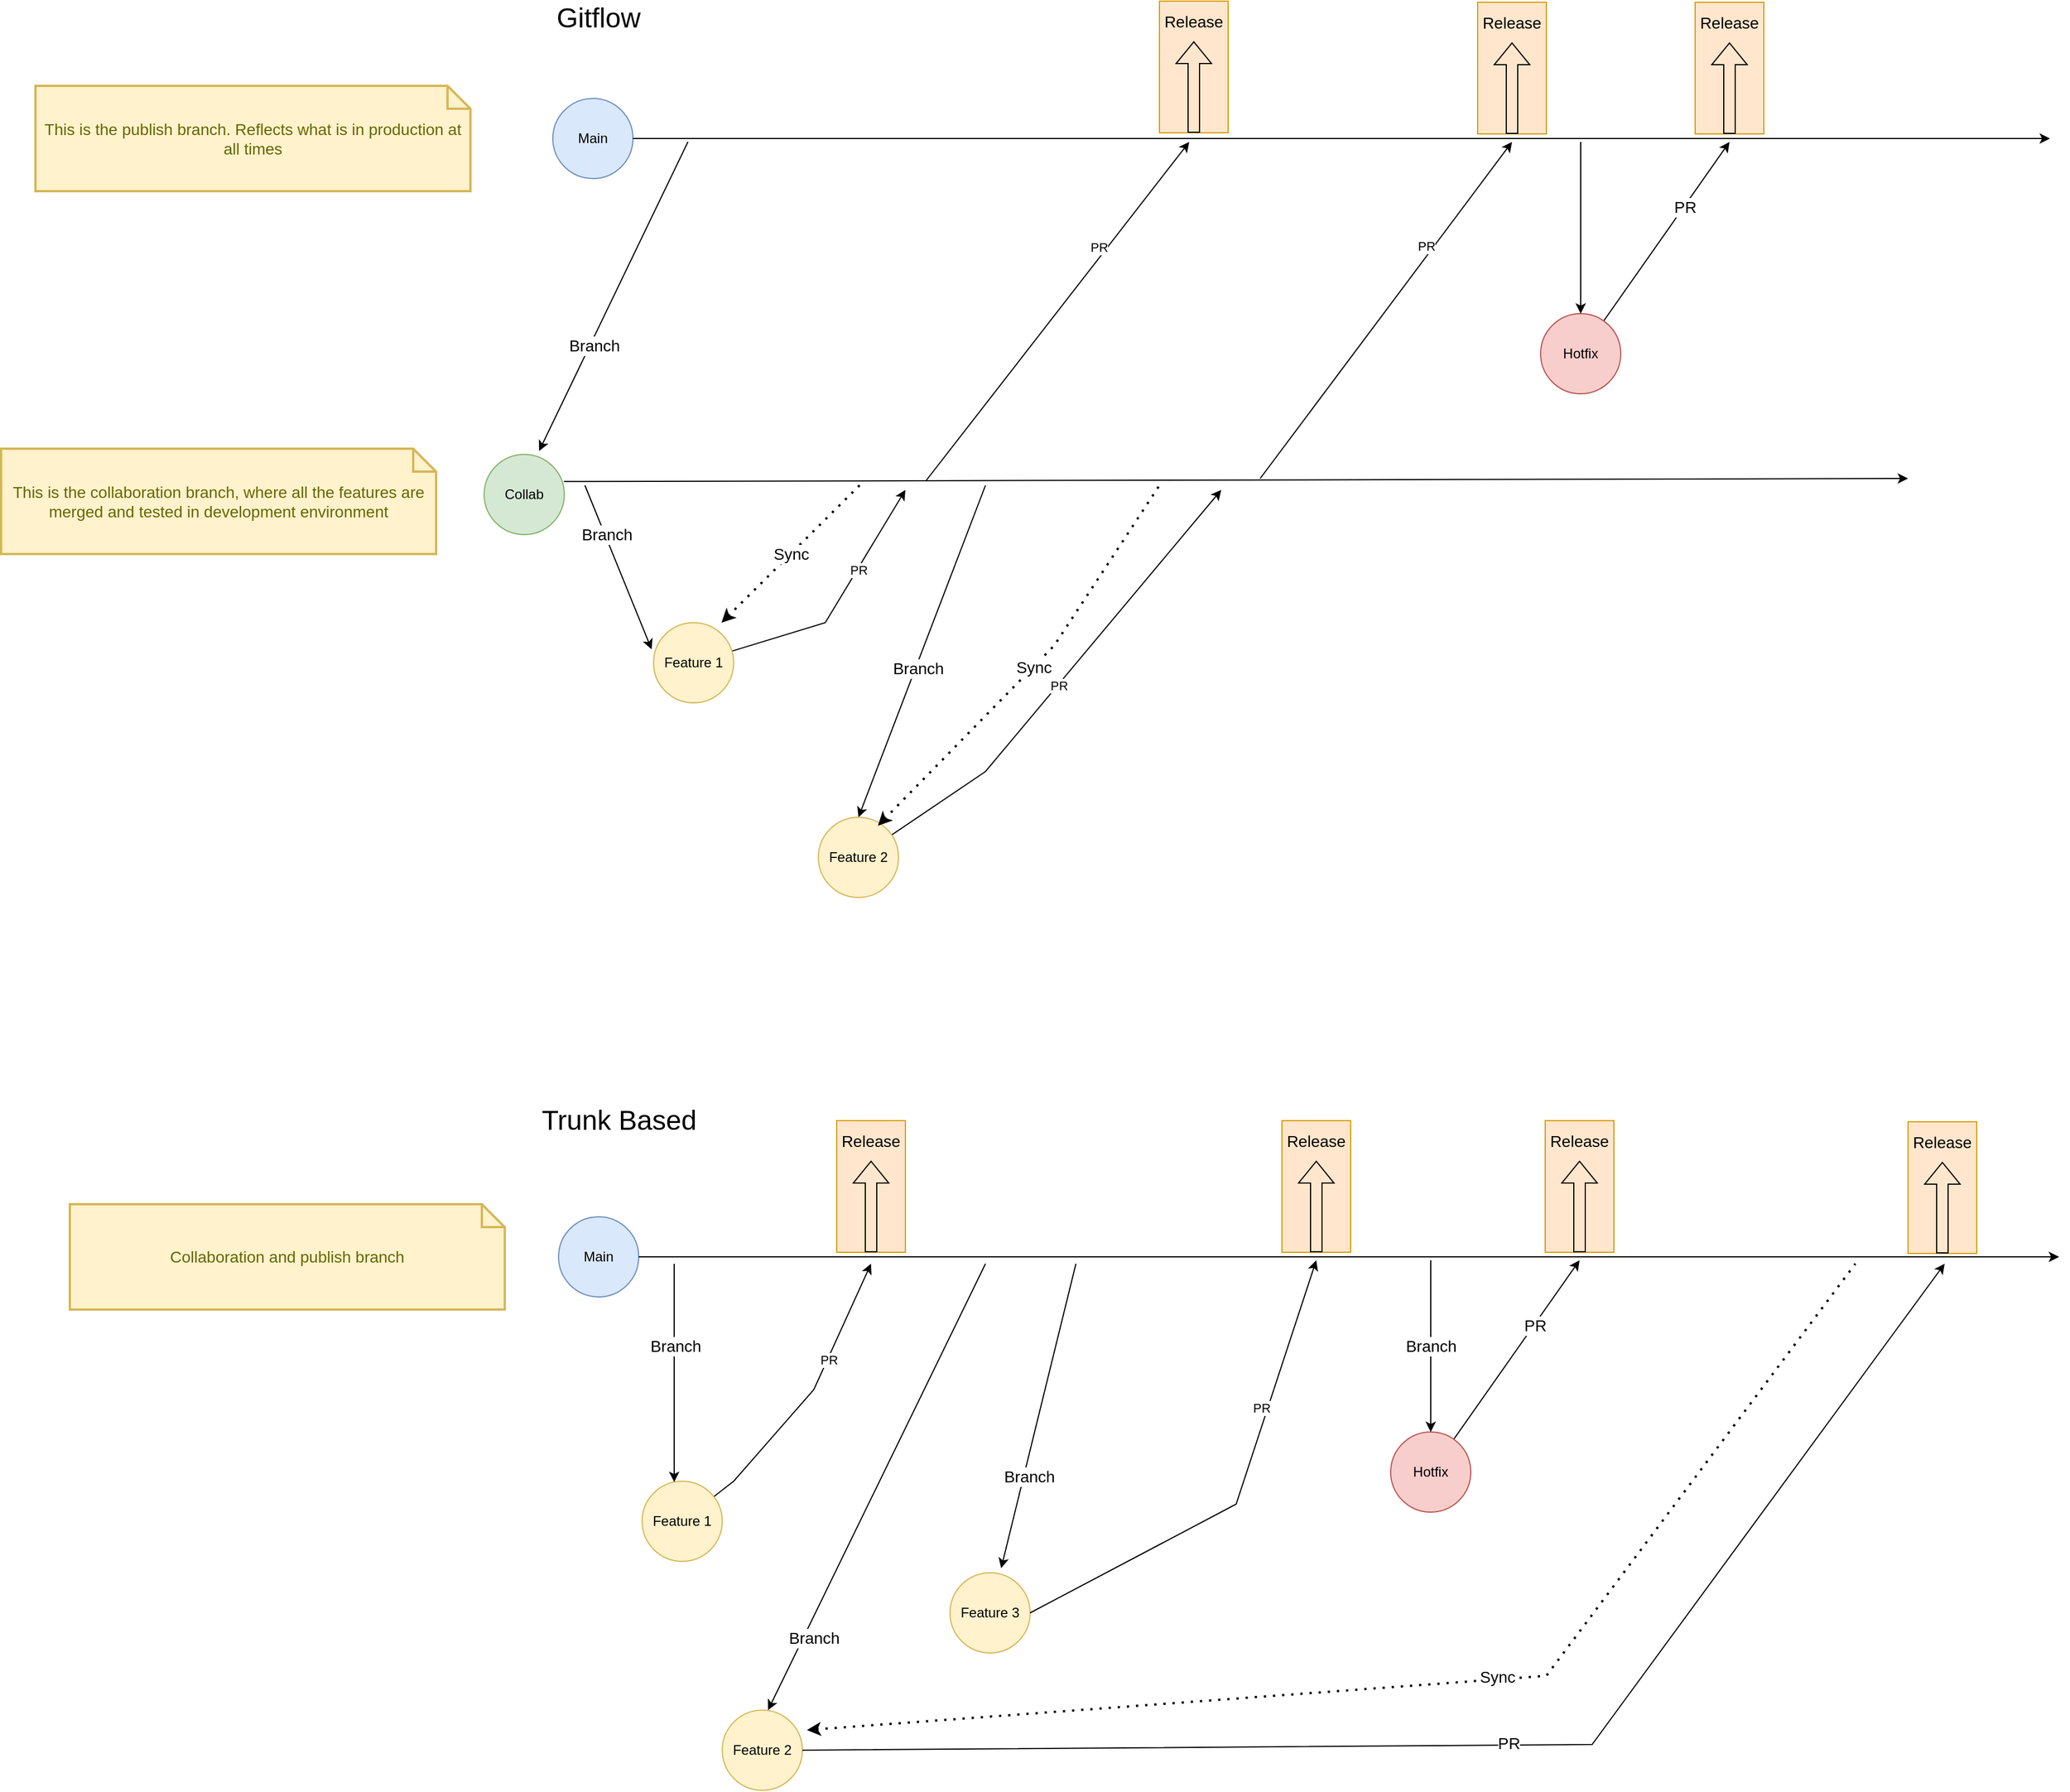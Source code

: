 <mxfile version="17.4.6" type="google"><diagram id="yPxyJZ8AM_hMuL3Unpa9" name="complex gitflow"><mxGraphModel grid="1" page="1" gridSize="10" guides="1" tooltips="1" connect="1" arrows="1" fold="1" pageScale="1" pageWidth="1100" pageHeight="850" math="0" shadow="0"><root><mxCell id="0"/><mxCell id="1" parent="0"/><mxCell id="uUmc51r8O_7iDThOVRPK-1" value="Main" style="ellipse;whiteSpace=wrap;html=1;aspect=fixed;fillColor=#dae8fc;strokeColor=#6c8ebf;" vertex="1" parent="1"><mxGeometry x="492" y="132" width="70" height="70" as="geometry"/></mxCell><mxCell id="uUmc51r8O_7iDThOVRPK-6" style="edgeStyle=none;rounded=0;orthogonalLoop=1;jettySize=auto;html=1;endArrow=classic;endFill=1;entryX=0.5;entryY=0;entryDx=0;entryDy=0;" edge="1" parent="1" target="uUmc51r8O_7iDThOVRPK-4"><mxGeometry relative="1" as="geometry"><mxPoint x="870" y="470" as="sourcePoint"/><mxPoint x="707" y="594" as="targetPoint"/></mxGeometry></mxCell><mxCell id="uUmc51r8O_7iDThOVRPK-86" value="Branch" style="edgeLabel;html=1;align=center;verticalAlign=middle;resizable=0;points=[];fontSize=14;" connectable="0" vertex="1" parent="uUmc51r8O_7iDThOVRPK-6"><mxGeometry x="0.098" y="2" relative="1" as="geometry"><mxPoint as="offset"/></mxGeometry></mxCell><mxCell id="uUmc51r8O_7iDThOVRPK-7" style="edgeStyle=none;rounded=0;orthogonalLoop=1;jettySize=auto;html=1;entryX=-0.024;entryY=0.333;entryDx=0;entryDy=0;endArrow=classic;endFill=1;entryPerimeter=0;" edge="1" parent="1" target="uUmc51r8O_7iDThOVRPK-5"><mxGeometry relative="1" as="geometry"><mxPoint x="520" y="470" as="sourcePoint"/></mxGeometry></mxCell><mxCell id="uUmc51r8O_7iDThOVRPK-85" value="Branch" style="edgeLabel;html=1;align=center;verticalAlign=middle;resizable=0;points=[];fontSize=14;" connectable="0" vertex="1" parent="uUmc51r8O_7iDThOVRPK-7"><mxGeometry x="-0.391" y="1" relative="1" as="geometry"><mxPoint as="offset"/></mxGeometry></mxCell><mxCell id="uUmc51r8O_7iDThOVRPK-2" value="Collab" style="ellipse;whiteSpace=wrap;html=1;aspect=fixed;fillColor=#d5e8d4;strokeColor=#82b366;" vertex="1" parent="1"><mxGeometry x="432" y="443" width="70" height="70" as="geometry"/></mxCell><mxCell id="uUmc51r8O_7iDThOVRPK-12" style="edgeStyle=none;rounded=0;orthogonalLoop=1;jettySize=auto;html=1;endArrow=classic;endFill=1;" edge="1" parent="1" source="uUmc51r8O_7iDThOVRPK-4"><mxGeometry relative="1" as="geometry"><mxPoint x="1076" y="474" as="targetPoint"/><Array as="points"><mxPoint x="870" y="720"/></Array></mxGeometry></mxCell><mxCell id="uUmc51r8O_7iDThOVRPK-13" value="PR" style="edgeLabel;html=1;align=center;verticalAlign=middle;resizable=0;points=[];" connectable="0" vertex="1" parent="uUmc51r8O_7iDThOVRPK-12"><mxGeometry x="-0.058" relative="1" as="geometry"><mxPoint as="offset"/></mxGeometry></mxCell><mxCell id="uUmc51r8O_7iDThOVRPK-4" value="Feature 2" style="ellipse;whiteSpace=wrap;html=1;aspect=fixed;fillColor=#fff2cc;strokeColor=#d6b656;" vertex="1" parent="1"><mxGeometry x="724" y="760" width="70" height="70" as="geometry"/></mxCell><mxCell id="uUmc51r8O_7iDThOVRPK-10" style="edgeStyle=none;rounded=0;orthogonalLoop=1;jettySize=auto;html=1;endArrow=classic;endFill=1;" edge="1" parent="1" source="uUmc51r8O_7iDThOVRPK-5"><mxGeometry relative="1" as="geometry"><mxPoint x="800" y="474" as="targetPoint"/><Array as="points"><mxPoint x="730" y="590"/></Array></mxGeometry></mxCell><mxCell id="uUmc51r8O_7iDThOVRPK-11" value="PR" style="edgeLabel;html=1;align=center;verticalAlign=middle;resizable=0;points=[];" connectable="0" vertex="1" parent="uUmc51r8O_7iDThOVRPK-10"><mxGeometry x="0.27" y="-1" relative="1" as="geometry"><mxPoint as="offset"/></mxGeometry></mxCell><mxCell id="uUmc51r8O_7iDThOVRPK-5" value="Feature 1" style="ellipse;whiteSpace=wrap;html=1;aspect=fixed;fillColor=#fff2cc;strokeColor=#d6b656;" vertex="1" parent="1"><mxGeometry x="580" y="590" width="70" height="70" as="geometry"/></mxCell><mxCell id="uUmc51r8O_7iDThOVRPK-8" value="" style="endArrow=classic;html=1;rounded=0;exitX=0.981;exitY=0.324;exitDx=0;exitDy=0;exitPerimeter=0;" edge="1" parent="1"><mxGeometry width="50" height="50" relative="1" as="geometry"><mxPoint x="501.67" y="466.68" as="sourcePoint"/><mxPoint x="1676" y="464" as="targetPoint"/></mxGeometry></mxCell><mxCell id="uUmc51r8O_7iDThOVRPK-9" value="" style="endArrow=classic;html=1;rounded=0;" edge="1" parent="1" source="uUmc51r8O_7iDThOVRPK-1"><mxGeometry width="50" height="50" relative="1" as="geometry"><mxPoint x="702.66" y="166.5" as="sourcePoint"/><mxPoint x="1800" y="167" as="targetPoint"/></mxGeometry></mxCell><mxCell id="uUmc51r8O_7iDThOVRPK-14" value="" style="endArrow=classic;html=1;rounded=0;" edge="1" parent="1"><mxGeometry width="50" height="50" relative="1" as="geometry"><mxPoint x="818" y="466" as="sourcePoint"/><mxPoint x="1048" y="170" as="targetPoint"/></mxGeometry></mxCell><mxCell id="uUmc51r8O_7iDThOVRPK-15" value="PR" style="edgeLabel;html=1;align=center;verticalAlign=middle;resizable=0;points=[];" connectable="0" vertex="1" parent="uUmc51r8O_7iDThOVRPK-14"><mxGeometry x="0.356" y="6" relative="1" as="geometry"><mxPoint as="offset"/></mxGeometry></mxCell><mxCell id="uUmc51r8O_7iDThOVRPK-16" value="" style="endArrow=classic;html=1;rounded=0;" edge="1" parent="1"><mxGeometry width="50" height="50" relative="1" as="geometry"><mxPoint x="1110" y="464" as="sourcePoint"/><mxPoint x="1330" y="170" as="targetPoint"/></mxGeometry></mxCell><mxCell id="uUmc51r8O_7iDThOVRPK-17" value="PR" style="edgeLabel;html=1;align=center;verticalAlign=middle;resizable=0;points=[];" connectable="0" vertex="1" parent="uUmc51r8O_7iDThOVRPK-16"><mxGeometry x="0.356" y="6" relative="1" as="geometry"><mxPoint as="offset"/></mxGeometry></mxCell><mxCell id="uUmc51r8O_7iDThOVRPK-21" value="&lt;font style=&quot;font-size: 24px&quot;&gt;Gitflow&lt;br&gt;&lt;/font&gt;" style="text;html=1;strokeColor=none;fillColor=none;align=center;verticalAlign=middle;whiteSpace=wrap;rounded=0;" vertex="1" parent="1"><mxGeometry x="502" y="47" width="60" height="30" as="geometry"/></mxCell><mxCell id="uUmc51r8O_7iDThOVRPK-25" value="" style="group;fillColor=#ffe6cc;strokeColor=#d79b00;" connectable="0" vertex="1" parent="1"><mxGeometry x="1022" y="47" width="60" height="115" as="geometry"/></mxCell><mxCell id="uUmc51r8O_7iDThOVRPK-22" value="" style="shape=flexArrow;endArrow=classic;html=1;rounded=0;fontSize=24;" edge="1" parent="uUmc51r8O_7iDThOVRPK-25"><mxGeometry width="50" height="50" relative="1" as="geometry"><mxPoint x="30" y="115" as="sourcePoint"/><mxPoint x="30" y="35" as="targetPoint"/></mxGeometry></mxCell><mxCell id="uUmc51r8O_7iDThOVRPK-24" value="&lt;font style=&quot;font-size: 14px&quot;&gt;Release&lt;/font&gt;" style="text;html=1;strokeColor=none;fillColor=none;align=center;verticalAlign=middle;whiteSpace=wrap;rounded=0;fontSize=24;" vertex="1" parent="uUmc51r8O_7iDThOVRPK-25"><mxGeometry width="60" height="30" as="geometry"/></mxCell><mxCell id="uUmc51r8O_7iDThOVRPK-26" value="" style="group;fillColor=#ffe6cc;strokeColor=#d79b00;" connectable="0" vertex="1" parent="1"><mxGeometry x="1300" y="48" width="60" height="115" as="geometry"/></mxCell><mxCell id="uUmc51r8O_7iDThOVRPK-27" value="" style="shape=flexArrow;endArrow=classic;html=1;rounded=0;fontSize=24;" edge="1" parent="uUmc51r8O_7iDThOVRPK-26"><mxGeometry width="50" height="50" relative="1" as="geometry"><mxPoint x="30" y="115" as="sourcePoint"/><mxPoint x="30" y="35" as="targetPoint"/></mxGeometry></mxCell><mxCell id="uUmc51r8O_7iDThOVRPK-28" value="&lt;font style=&quot;font-size: 14px&quot;&gt;Release&lt;/font&gt;" style="text;html=1;strokeColor=none;fillColor=none;align=center;verticalAlign=middle;whiteSpace=wrap;rounded=0;fontSize=24;" vertex="1" parent="uUmc51r8O_7iDThOVRPK-26"><mxGeometry width="60" height="30" as="geometry"/></mxCell><mxCell id="uUmc51r8O_7iDThOVRPK-31" style="edgeStyle=none;rounded=0;orthogonalLoop=1;jettySize=auto;html=1;fontSize=14;endArrow=classic;endFill=1;" edge="1" parent="1" source="uUmc51r8O_7iDThOVRPK-29"><mxGeometry relative="1" as="geometry"><mxPoint x="1520" y="170" as="targetPoint"/></mxGeometry></mxCell><mxCell id="uUmc51r8O_7iDThOVRPK-32" value="PR" style="edgeLabel;html=1;align=center;verticalAlign=middle;resizable=0;points=[];fontSize=14;" connectable="0" vertex="1" parent="uUmc51r8O_7iDThOVRPK-31"><mxGeometry x="0.278" relative="1" as="geometry"><mxPoint as="offset"/></mxGeometry></mxCell><mxCell id="uUmc51r8O_7iDThOVRPK-29" value="Hotfix" style="ellipse;whiteSpace=wrap;html=1;aspect=fixed;fillColor=#f8cecc;strokeColor=#b85450;" vertex="1" parent="1"><mxGeometry x="1355" y="320" width="70" height="70" as="geometry"/></mxCell><mxCell id="uUmc51r8O_7iDThOVRPK-30" value="" style="endArrow=classic;html=1;rounded=0;fontSize=14;entryX=0.5;entryY=0;entryDx=0;entryDy=0;" edge="1" parent="1" target="uUmc51r8O_7iDThOVRPK-29"><mxGeometry width="50" height="50" relative="1" as="geometry"><mxPoint x="1390" y="170" as="sourcePoint"/><mxPoint x="1450" y="250" as="targetPoint"/></mxGeometry></mxCell><mxCell id="uUmc51r8O_7iDThOVRPK-33" value="" style="group;fillColor=#ffe6cc;strokeColor=#d79b00;" connectable="0" vertex="1" parent="1"><mxGeometry x="1490" y="48" width="60" height="115" as="geometry"/></mxCell><mxCell id="uUmc51r8O_7iDThOVRPK-34" value="" style="shape=flexArrow;endArrow=classic;html=1;rounded=0;fontSize=24;" edge="1" parent="uUmc51r8O_7iDThOVRPK-33"><mxGeometry width="50" height="50" relative="1" as="geometry"><mxPoint x="30" y="115" as="sourcePoint"/><mxPoint x="30" y="35" as="targetPoint"/></mxGeometry></mxCell><mxCell id="uUmc51r8O_7iDThOVRPK-35" value="&lt;font style=&quot;font-size: 14px&quot;&gt;Release&lt;/font&gt;" style="text;html=1;strokeColor=none;fillColor=none;align=center;verticalAlign=middle;whiteSpace=wrap;rounded=0;fontSize=24;" vertex="1" parent="uUmc51r8O_7iDThOVRPK-33"><mxGeometry width="60" height="30" as="geometry"/></mxCell><mxCell id="uUmc51r8O_7iDThOVRPK-39" value="Main" style="ellipse;whiteSpace=wrap;html=1;aspect=fixed;fillColor=#dae8fc;strokeColor=#6c8ebf;" vertex="1" parent="1"><mxGeometry x="497" y="1109" width="70" height="70" as="geometry"/></mxCell><mxCell id="uUmc51r8O_7iDThOVRPK-45" value="Feature 3" style="ellipse;whiteSpace=wrap;html=1;aspect=fixed;fillColor=#fff2cc;strokeColor=#d6b656;" vertex="1" parent="1"><mxGeometry x="839" y="1420" width="70" height="70" as="geometry"/></mxCell><mxCell id="uUmc51r8O_7iDThOVRPK-46" style="edgeStyle=none;rounded=0;orthogonalLoop=1;jettySize=auto;html=1;endArrow=classic;endFill=1;" edge="1" parent="1" source="uUmc51r8O_7iDThOVRPK-48"><mxGeometry relative="1" as="geometry"><mxPoint x="770" y="1150" as="targetPoint"/><Array as="points"><mxPoint x="650" y="1340"/><mxPoint x="720" y="1260"/></Array><mxPoint x="727.563" y="1432.567" as="sourcePoint"/></mxGeometry></mxCell><mxCell id="uUmc51r8O_7iDThOVRPK-47" value="PR" style="edgeLabel;html=1;align=center;verticalAlign=middle;resizable=0;points=[];" connectable="0" vertex="1" parent="uUmc51r8O_7iDThOVRPK-46"><mxGeometry x="0.27" y="-1" relative="1" as="geometry"><mxPoint as="offset"/></mxGeometry></mxCell><mxCell id="uUmc51r8O_7iDThOVRPK-48" value="Feature 1" style="ellipse;whiteSpace=wrap;html=1;aspect=fixed;fillColor=#fff2cc;strokeColor=#d6b656;" vertex="1" parent="1"><mxGeometry x="570" y="1340" width="70" height="70" as="geometry"/></mxCell><mxCell id="uUmc51r8O_7iDThOVRPK-50" value="" style="endArrow=classic;html=1;rounded=0;exitX=1;exitY=0.5;exitDx=0;exitDy=0;" edge="1" parent="1" source="uUmc51r8O_7iDThOVRPK-39"><mxGeometry width="50" height="50" relative="1" as="geometry"><mxPoint x="710.66" y="1143.5" as="sourcePoint"/><mxPoint x="1808" y="1144" as="targetPoint"/></mxGeometry></mxCell><mxCell id="uUmc51r8O_7iDThOVRPK-51" value="" style="endArrow=classic;html=1;rounded=0;exitX=1;exitY=0.5;exitDx=0;exitDy=0;" edge="1" parent="1" source="uUmc51r8O_7iDThOVRPK-45"><mxGeometry width="50" height="50" relative="1" as="geometry"><mxPoint x="987" y="1443" as="sourcePoint"/><mxPoint x="1159" y="1147" as="targetPoint"/><Array as="points"><mxPoint x="1089" y="1360"/></Array></mxGeometry></mxCell><mxCell id="uUmc51r8O_7iDThOVRPK-52" value="PR" style="edgeLabel;html=1;align=center;verticalAlign=middle;resizable=0;points=[];" connectable="0" vertex="1" parent="uUmc51r8O_7iDThOVRPK-51"><mxGeometry x="0.356" y="6" relative="1" as="geometry"><mxPoint as="offset"/></mxGeometry></mxCell><mxCell id="uUmc51r8O_7iDThOVRPK-55" value="&lt;font style=&quot;font-size: 24px&quot;&gt;Trunk Based&lt;br&gt;&lt;/font&gt;" style="text;html=1;strokeColor=none;fillColor=none;align=center;verticalAlign=middle;whiteSpace=wrap;rounded=0;" vertex="1" parent="1"><mxGeometry x="480" y="1010" width="140" height="30" as="geometry"/></mxCell><mxCell id="uUmc51r8O_7iDThOVRPK-56" value="" style="group;fillColor=#ffe6cc;strokeColor=#d79b00;" connectable="0" vertex="1" parent="1"><mxGeometry x="740" y="1025" width="60" height="115" as="geometry"/></mxCell><mxCell id="uUmc51r8O_7iDThOVRPK-57" value="" style="shape=flexArrow;endArrow=classic;html=1;rounded=0;fontSize=24;" edge="1" parent="uUmc51r8O_7iDThOVRPK-56"><mxGeometry width="50" height="50" relative="1" as="geometry"><mxPoint x="30" y="115" as="sourcePoint"/><mxPoint x="30" y="35" as="targetPoint"/></mxGeometry></mxCell><mxCell id="uUmc51r8O_7iDThOVRPK-58" value="&lt;font style=&quot;font-size: 14px&quot;&gt;Release&lt;/font&gt;" style="text;html=1;strokeColor=none;fillColor=none;align=center;verticalAlign=middle;whiteSpace=wrap;rounded=0;fontSize=24;" vertex="1" parent="uUmc51r8O_7iDThOVRPK-56"><mxGeometry width="60" height="30" as="geometry"/></mxCell><mxCell id="uUmc51r8O_7iDThOVRPK-59" value="" style="group;fillColor=#ffe6cc;strokeColor=#d79b00;" connectable="0" vertex="1" parent="1"><mxGeometry x="1129" y="1025" width="60" height="115" as="geometry"/></mxCell><mxCell id="uUmc51r8O_7iDThOVRPK-60" value="" style="shape=flexArrow;endArrow=classic;html=1;rounded=0;fontSize=24;" edge="1" parent="uUmc51r8O_7iDThOVRPK-59"><mxGeometry width="50" height="50" relative="1" as="geometry"><mxPoint x="30" y="115" as="sourcePoint"/><mxPoint x="30" y="35" as="targetPoint"/></mxGeometry></mxCell><mxCell id="uUmc51r8O_7iDThOVRPK-61" value="&lt;font style=&quot;font-size: 14px&quot;&gt;Release&lt;/font&gt;" style="text;html=1;strokeColor=none;fillColor=none;align=center;verticalAlign=middle;whiteSpace=wrap;rounded=0;fontSize=24;" vertex="1" parent="uUmc51r8O_7iDThOVRPK-59"><mxGeometry width="60" height="30" as="geometry"/></mxCell><mxCell id="uUmc51r8O_7iDThOVRPK-62" style="edgeStyle=none;rounded=0;orthogonalLoop=1;jettySize=auto;html=1;fontSize=14;endArrow=classic;endFill=1;" edge="1" parent="1" source="uUmc51r8O_7iDThOVRPK-64"><mxGeometry relative="1" as="geometry"><mxPoint x="1389" y="1147" as="targetPoint"/></mxGeometry></mxCell><mxCell id="uUmc51r8O_7iDThOVRPK-63" value="PR" style="edgeLabel;html=1;align=center;verticalAlign=middle;resizable=0;points=[];fontSize=14;" connectable="0" vertex="1" parent="uUmc51r8O_7iDThOVRPK-62"><mxGeometry x="0.278" relative="1" as="geometry"><mxPoint as="offset"/></mxGeometry></mxCell><mxCell id="uUmc51r8O_7iDThOVRPK-64" value="Hotfix" style="ellipse;whiteSpace=wrap;html=1;aspect=fixed;fillColor=#f8cecc;strokeColor=#b85450;" vertex="1" parent="1"><mxGeometry x="1224" y="1297" width="70" height="70" as="geometry"/></mxCell><mxCell id="uUmc51r8O_7iDThOVRPK-65" value="Branch" style="endArrow=classic;html=1;rounded=0;fontSize=14;entryX=0.5;entryY=0;entryDx=0;entryDy=0;" edge="1" parent="1" target="uUmc51r8O_7iDThOVRPK-64"><mxGeometry width="50" height="50" relative="1" as="geometry"><mxPoint x="1259" y="1147" as="sourcePoint"/><mxPoint x="1319" y="1227" as="targetPoint"/></mxGeometry></mxCell><mxCell id="uUmc51r8O_7iDThOVRPK-66" value="" style="group;fillColor=#ffe6cc;strokeColor=#d79b00;" connectable="0" vertex="1" parent="1"><mxGeometry x="1359" y="1025" width="60" height="115" as="geometry"/></mxCell><mxCell id="uUmc51r8O_7iDThOVRPK-67" value="" style="shape=flexArrow;endArrow=classic;html=1;rounded=0;fontSize=24;" edge="1" parent="uUmc51r8O_7iDThOVRPK-66"><mxGeometry width="50" height="50" relative="1" as="geometry"><mxPoint x="30" y="115" as="sourcePoint"/><mxPoint x="30" y="35" as="targetPoint"/></mxGeometry></mxCell><mxCell id="uUmc51r8O_7iDThOVRPK-68" value="&lt;font style=&quot;font-size: 14px&quot;&gt;Release&lt;/font&gt;" style="text;html=1;strokeColor=none;fillColor=none;align=center;verticalAlign=middle;whiteSpace=wrap;rounded=0;fontSize=24;" vertex="1" parent="uUmc51r8O_7iDThOVRPK-66"><mxGeometry width="60" height="30" as="geometry"/></mxCell><mxCell id="uUmc51r8O_7iDThOVRPK-69" value="" style="endArrow=classic;html=1;rounded=0;fontSize=14;" edge="1" parent="1"><mxGeometry width="50" height="50" relative="1" as="geometry"><mxPoint x="610" y="170" as="sourcePoint"/><mxPoint x="480" y="440" as="targetPoint"/></mxGeometry></mxCell><mxCell id="uUmc51r8O_7iDThOVRPK-84" value="Branch" style="edgeLabel;html=1;align=center;verticalAlign=middle;resizable=0;points=[];fontSize=14;" connectable="0" vertex="1" parent="uUmc51r8O_7iDThOVRPK-69"><mxGeometry x="0.308" y="3" relative="1" as="geometry"><mxPoint as="offset"/></mxGeometry></mxCell><mxCell id="uUmc51r8O_7iDThOVRPK-70" value="" style="endArrow=classic;html=1;rounded=0;fontSize=14;entryX=0.4;entryY=0.01;entryDx=0;entryDy=0;entryPerimeter=0;" edge="1" parent="1" target="uUmc51r8O_7iDThOVRPK-48"><mxGeometry width="50" height="50" relative="1" as="geometry"><mxPoint x="598" y="1150" as="sourcePoint"/><mxPoint x="600" y="1330" as="targetPoint"/></mxGeometry></mxCell><mxCell id="uUmc51r8O_7iDThOVRPK-81" value="Branch" style="edgeLabel;html=1;align=center;verticalAlign=middle;resizable=0;points=[];fontSize=14;" connectable="0" vertex="1" parent="uUmc51r8O_7iDThOVRPK-70"><mxGeometry x="-0.248" y="1" relative="1" as="geometry"><mxPoint as="offset"/></mxGeometry></mxCell><mxCell id="uUmc51r8O_7iDThOVRPK-71" value="" style="endArrow=classic;html=1;rounded=0;fontSize=14;entryX=0.638;entryY=-0.057;entryDx=0;entryDy=0;entryPerimeter=0;" edge="1" parent="1" target="uUmc51r8O_7iDThOVRPK-45"><mxGeometry width="50" height="50" relative="1" as="geometry"><mxPoint x="949" y="1150" as="sourcePoint"/><mxPoint x="929" y="1320" as="targetPoint"/></mxGeometry></mxCell><mxCell id="uUmc51r8O_7iDThOVRPK-83" value="Branch" style="edgeLabel;html=1;align=center;verticalAlign=middle;resizable=0;points=[];fontSize=14;" connectable="0" vertex="1" parent="uUmc51r8O_7iDThOVRPK-71"><mxGeometry x="0.388" y="4" relative="1" as="geometry"><mxPoint as="offset"/></mxGeometry></mxCell><mxCell id="uUmc51r8O_7iDThOVRPK-72" value="Feature 2" style="ellipse;whiteSpace=wrap;html=1;aspect=fixed;fillColor=#fff2cc;strokeColor=#d6b656;" vertex="1" parent="1"><mxGeometry x="640" y="1540" width="70" height="70" as="geometry"/></mxCell><mxCell id="uUmc51r8O_7iDThOVRPK-73" value="" style="endArrow=classic;html=1;rounded=0;fontSize=14;" edge="1" parent="1"><mxGeometry width="50" height="50" relative="1" as="geometry"><mxPoint x="870" y="1150" as="sourcePoint"/><mxPoint x="680" y="1540" as="targetPoint"/></mxGeometry></mxCell><mxCell id="uUmc51r8O_7iDThOVRPK-82" value="Branch" style="edgeLabel;html=1;align=center;verticalAlign=middle;resizable=0;points=[];fontSize=14;" connectable="0" vertex="1" parent="uUmc51r8O_7iDThOVRPK-73"><mxGeometry x="0.657" y="8" relative="1" as="geometry"><mxPoint as="offset"/></mxGeometry></mxCell><mxCell id="uUmc51r8O_7iDThOVRPK-74" value="" style="endArrow=classic;html=1;rounded=0;fontSize=14;exitX=1;exitY=0.5;exitDx=0;exitDy=0;" edge="1" parent="1" source="uUmc51r8O_7iDThOVRPK-72"><mxGeometry width="50" height="50" relative="1" as="geometry"><mxPoint x="750" y="1630" as="sourcePoint"/><mxPoint x="1708" y="1150" as="targetPoint"/><Array as="points"><mxPoint x="1400" y="1570"/></Array></mxGeometry></mxCell><mxCell id="uUmc51r8O_7iDThOVRPK-75" value="PR" style="edgeLabel;html=1;align=center;verticalAlign=middle;resizable=0;points=[];fontSize=14;" connectable="0" vertex="1" parent="uUmc51r8O_7iDThOVRPK-74"><mxGeometry x="0.018" y="2" relative="1" as="geometry"><mxPoint as="offset"/></mxGeometry></mxCell><mxCell id="uUmc51r8O_7iDThOVRPK-76" value="" style="group;fillColor=#ffe6cc;strokeColor=#d79b00;" connectable="0" vertex="1" parent="1"><mxGeometry x="1676" y="1026" width="60" height="115" as="geometry"/></mxCell><mxCell id="uUmc51r8O_7iDThOVRPK-77" value="" style="shape=flexArrow;endArrow=classic;html=1;rounded=0;fontSize=24;" edge="1" parent="uUmc51r8O_7iDThOVRPK-76"><mxGeometry width="50" height="50" relative="1" as="geometry"><mxPoint x="30" y="115" as="sourcePoint"/><mxPoint x="30" y="35" as="targetPoint"/></mxGeometry></mxCell><mxCell id="uUmc51r8O_7iDThOVRPK-78" value="&lt;font style=&quot;font-size: 14px&quot;&gt;Release&lt;/font&gt;" style="text;html=1;strokeColor=none;fillColor=none;align=center;verticalAlign=middle;whiteSpace=wrap;rounded=0;fontSize=24;" vertex="1" parent="uUmc51r8O_7iDThOVRPK-76"><mxGeometry width="60" height="30" as="geometry"/></mxCell><mxCell id="uUmc51r8O_7iDThOVRPK-79" value="" style="endArrow=none;dashed=1;html=1;dashPattern=1 3;strokeWidth=2;rounded=0;fontSize=14;exitX=1.057;exitY=0.248;exitDx=0;exitDy=0;exitPerimeter=0;startArrow=classic;startFill=1;" edge="1" parent="1" source="uUmc51r8O_7iDThOVRPK-72"><mxGeometry width="50" height="50" relative="1" as="geometry"><mxPoint x="1020" y="1550" as="sourcePoint"/><mxPoint x="1630" y="1150" as="targetPoint"/><Array as="points"><mxPoint x="1360" y="1510"/></Array></mxGeometry></mxCell><mxCell id="uUmc51r8O_7iDThOVRPK-80" value="Sync" style="edgeLabel;html=1;align=center;verticalAlign=middle;resizable=0;points=[];fontSize=14;" connectable="0" vertex="1" parent="uUmc51r8O_7iDThOVRPK-79"><mxGeometry x="0.101" y="2" relative="1" as="geometry"><mxPoint as="offset"/></mxGeometry></mxCell><mxCell id="uUmc51r8O_7iDThOVRPK-87" value="This is the collaboration branch, where all the features are merged and tested in development environment" style="shape=note;strokeWidth=2;fontSize=14;size=20;whiteSpace=wrap;html=1;fillColor=#fff2cc;strokeColor=#d6b656;fontColor=#666600;" vertex="1" parent="1"><mxGeometry x="10" y="438" width="380" height="92" as="geometry"/></mxCell><mxCell id="uUmc51r8O_7iDThOVRPK-88" value="This is the publish branch. Reflects what is in production at all times" style="shape=note;strokeWidth=2;fontSize=14;size=20;whiteSpace=wrap;html=1;fillColor=#fff2cc;strokeColor=#d6b656;fontColor=#666600;" vertex="1" parent="1"><mxGeometry x="40" y="121" width="380" height="92" as="geometry"/></mxCell><mxCell id="uUmc51r8O_7iDThOVRPK-89" value="Collaboration and publish branch" style="shape=note;strokeWidth=2;fontSize=14;size=20;whiteSpace=wrap;html=1;fillColor=#fff2cc;strokeColor=#d6b656;fontColor=#666600;" vertex="1" parent="1"><mxGeometry x="70" y="1098" width="380" height="92" as="geometry"/></mxCell><mxCell id="uUmc51r8O_7iDThOVRPK-90" value="Sync" style="endArrow=none;dashed=1;html=1;dashPattern=1 3;strokeWidth=2;rounded=0;fontSize=14;exitX=0.848;exitY=0;exitDx=0;exitDy=0;exitPerimeter=0;startArrow=classic;startFill=1;" edge="1" parent="1" source="uUmc51r8O_7iDThOVRPK-5"><mxGeometry width="50" height="50" relative="1" as="geometry"><mxPoint x="680" y="560" as="sourcePoint"/><mxPoint x="760" y="470" as="targetPoint"/></mxGeometry></mxCell><mxCell id="uUmc51r8O_7iDThOVRPK-91" value="Sync" style="endArrow=none;dashed=1;html=1;dashPattern=1 3;strokeWidth=2;rounded=0;fontSize=14;exitX=0.743;exitY=0.105;exitDx=0;exitDy=0;exitPerimeter=0;startArrow=classic;startFill=1;" edge="1" parent="1" source="uUmc51r8O_7iDThOVRPK-4"><mxGeometry width="50" height="50" relative="1" as="geometry"><mxPoint x="901.36" y="633" as="sourcePoint"/><mxPoint x="1022" y="470" as="targetPoint"/><Array as="points"><mxPoint x="930" y="610"/></Array></mxGeometry></mxCell></root></mxGraphModel></diagram></mxfile>